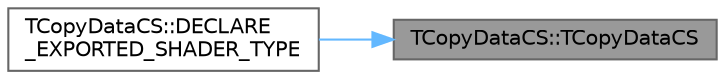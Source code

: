 digraph "TCopyDataCS::TCopyDataCS"
{
 // INTERACTIVE_SVG=YES
 // LATEX_PDF_SIZE
  bgcolor="transparent";
  edge [fontname=Helvetica,fontsize=10,labelfontname=Helvetica,labelfontsize=10];
  node [fontname=Helvetica,fontsize=10,shape=box,height=0.2,width=0.4];
  rankdir="RL";
  Node1 [id="Node000001",label="TCopyDataCS::TCopyDataCS",height=0.2,width=0.4,color="gray40", fillcolor="grey60", style="filled", fontcolor="black",tooltip=" "];
  Node1 -> Node2 [id="edge1_Node000001_Node000002",dir="back",color="steelblue1",style="solid",tooltip=" "];
  Node2 [id="Node000002",label="TCopyDataCS::DECLARE\l_EXPORTED_SHADER_TYPE",height=0.2,width=0.4,color="grey40", fillcolor="white", style="filled",URL="$d5/d7c/classTCopyDataCS.html#ad8abc0edbebe46af6e0d5833e1916329",tooltip=" "];
}
